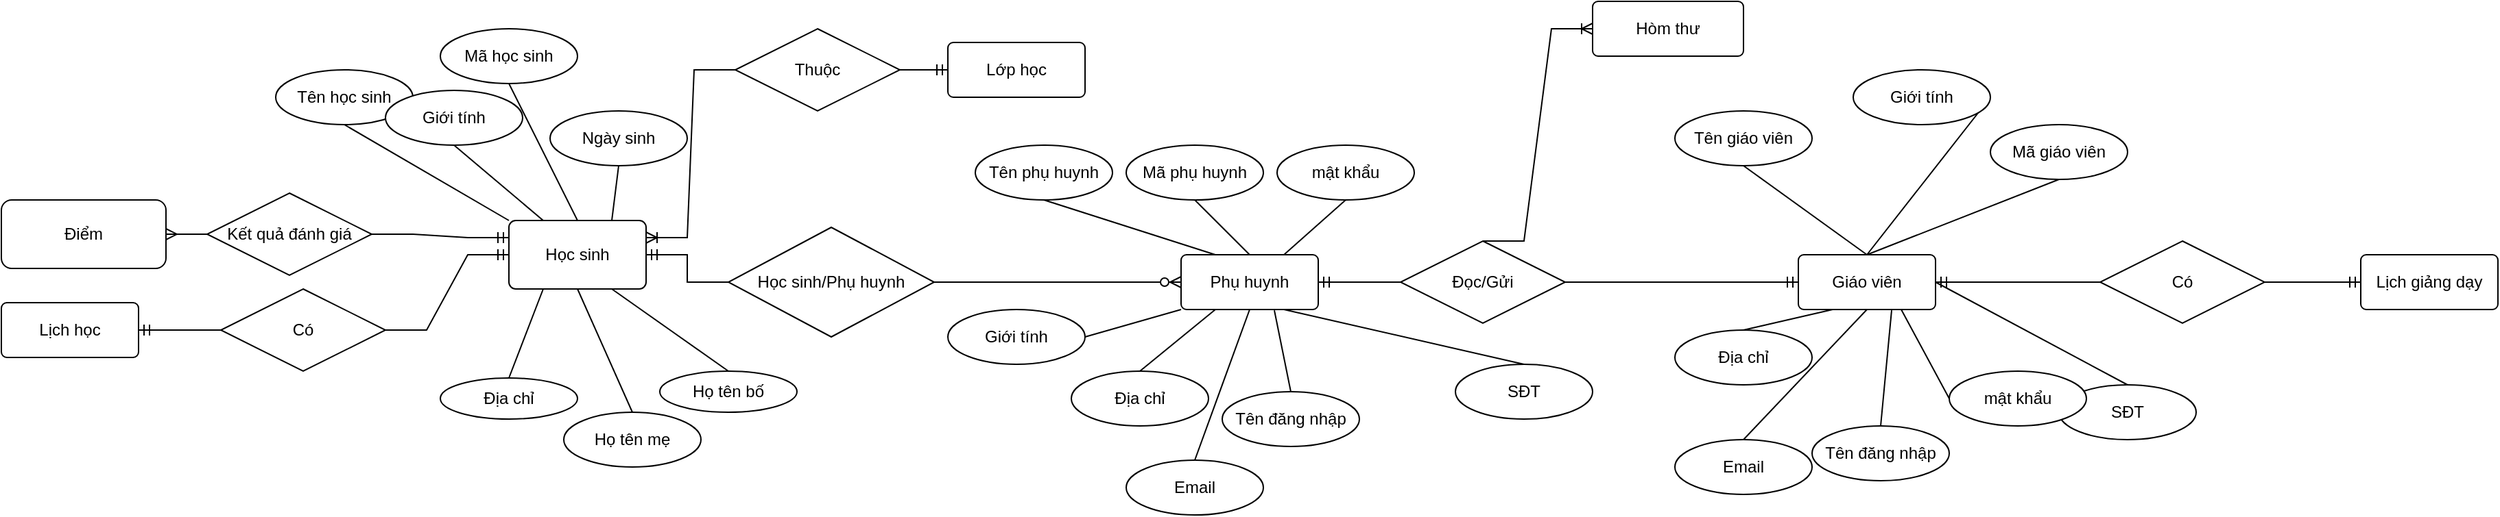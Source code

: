 <mxfile version="17.4.6" type="github">
  <diagram id="R2lEEEUBdFMjLlhIrx00" name="Page-1">
    <mxGraphModel dx="1888" dy="1647" grid="1" gridSize="10" guides="1" tooltips="1" connect="1" arrows="1" fold="1" page="1" pageScale="1" pageWidth="850" pageHeight="1100" math="0" shadow="0" extFonts="Permanent Marker^https://fonts.googleapis.com/css?family=Permanent+Marker">
      <root>
        <mxCell id="0" />
        <mxCell id="1" parent="0" />
        <mxCell id="20rutE6K3T0wXLeSd7et-3" value="Học sinh" style="rounded=1;arcSize=10;whiteSpace=wrap;html=1;align=center;" parent="1" vertex="1">
          <mxGeometry x="260" y="-270" width="100" height="50" as="geometry" />
        </mxCell>
        <mxCell id="20rutE6K3T0wXLeSd7et-4" value="Tên học sinh" style="ellipse;whiteSpace=wrap;html=1;align=center;" parent="1" vertex="1">
          <mxGeometry x="90" y="-380" width="100" height="40" as="geometry" />
        </mxCell>
        <mxCell id="20rutE6K3T0wXLeSd7et-5" value="Ngày sinh" style="ellipse;whiteSpace=wrap;html=1;align=center;" parent="1" vertex="1">
          <mxGeometry x="290" y="-350" width="100" height="40" as="geometry" />
        </mxCell>
        <mxCell id="20rutE6K3T0wXLeSd7et-6" value="Địa chỉ" style="ellipse;whiteSpace=wrap;html=1;align=center;" parent="1" vertex="1">
          <mxGeometry x="210" y="-155" width="100" height="30" as="geometry" />
        </mxCell>
        <mxCell id="20rutE6K3T0wXLeSd7et-7" value="Họ tên bố" style="ellipse;whiteSpace=wrap;html=1;align=center;" parent="1" vertex="1">
          <mxGeometry x="370" y="-160" width="100" height="30" as="geometry" />
        </mxCell>
        <mxCell id="20rutE6K3T0wXLeSd7et-8" value="Họ tên mẹ" style="ellipse;whiteSpace=wrap;html=1;align=center;" parent="1" vertex="1">
          <mxGeometry x="300" y="-130" width="100" height="40" as="geometry" />
        </mxCell>
        <mxCell id="20rutE6K3T0wXLeSd7et-9" value="Giới tính" style="ellipse;whiteSpace=wrap;html=1;align=center;" parent="1" vertex="1">
          <mxGeometry x="170" y="-365" width="100" height="40" as="geometry" />
        </mxCell>
        <mxCell id="20rutE6K3T0wXLeSd7et-10" value="Mã học sinh" style="ellipse;whiteSpace=wrap;html=1;align=center;" parent="1" vertex="1">
          <mxGeometry x="210" y="-410" width="100" height="40" as="geometry" />
        </mxCell>
        <mxCell id="20rutE6K3T0wXLeSd7et-16" value="" style="endArrow=none;html=1;rounded=0;exitX=0.5;exitY=1;exitDx=0;exitDy=0;entryX=0;entryY=0;entryDx=0;entryDy=0;" parent="1" source="20rutE6K3T0wXLeSd7et-4" target="20rutE6K3T0wXLeSd7et-3" edge="1">
          <mxGeometry relative="1" as="geometry">
            <mxPoint x="80" y="-230" as="sourcePoint" />
            <mxPoint x="240" y="-230" as="targetPoint" />
          </mxGeometry>
        </mxCell>
        <mxCell id="20rutE6K3T0wXLeSd7et-17" value="" style="endArrow=none;html=1;rounded=0;exitX=0.5;exitY=1;exitDx=0;exitDy=0;entryX=0.5;entryY=0;entryDx=0;entryDy=0;" parent="1" source="20rutE6K3T0wXLeSd7et-10" target="20rutE6K3T0wXLeSd7et-3" edge="1">
          <mxGeometry relative="1" as="geometry">
            <mxPoint x="90" y="-220" as="sourcePoint" />
            <mxPoint x="250" y="-220" as="targetPoint" />
          </mxGeometry>
        </mxCell>
        <mxCell id="20rutE6K3T0wXLeSd7et-18" value="" style="endArrow=none;html=1;rounded=0;entryX=0.5;entryY=1;entryDx=0;entryDy=0;exitX=0.75;exitY=0;exitDx=0;exitDy=0;" parent="1" source="20rutE6K3T0wXLeSd7et-3" target="20rutE6K3T0wXLeSd7et-5" edge="1">
          <mxGeometry relative="1" as="geometry">
            <mxPoint x="100" y="-210" as="sourcePoint" />
            <mxPoint x="260" y="-210" as="targetPoint" />
          </mxGeometry>
        </mxCell>
        <mxCell id="20rutE6K3T0wXLeSd7et-19" value="" style="endArrow=none;html=1;rounded=0;exitX=0.5;exitY=1;exitDx=0;exitDy=0;entryX=0.25;entryY=0;entryDx=0;entryDy=0;" parent="1" source="20rutE6K3T0wXLeSd7et-9" target="20rutE6K3T0wXLeSd7et-3" edge="1">
          <mxGeometry relative="1" as="geometry">
            <mxPoint x="110" y="-200" as="sourcePoint" />
            <mxPoint x="270" y="-200" as="targetPoint" />
          </mxGeometry>
        </mxCell>
        <mxCell id="20rutE6K3T0wXLeSd7et-20" value="" style="endArrow=none;html=1;rounded=0;exitX=0.75;exitY=1;exitDx=0;exitDy=0;entryX=0.5;entryY=0;entryDx=0;entryDy=0;" parent="1" source="20rutE6K3T0wXLeSd7et-3" target="20rutE6K3T0wXLeSd7et-7" edge="1">
          <mxGeometry relative="1" as="geometry">
            <mxPoint x="460" y="-130.5" as="sourcePoint" />
            <mxPoint x="620" y="-130.5" as="targetPoint" />
          </mxGeometry>
        </mxCell>
        <mxCell id="20rutE6K3T0wXLeSd7et-21" value="" style="endArrow=none;html=1;rounded=0;entryX=0.5;entryY=0;entryDx=0;entryDy=0;exitX=0.25;exitY=1;exitDx=0;exitDy=0;" parent="1" source="20rutE6K3T0wXLeSd7et-3" target="20rutE6K3T0wXLeSd7et-6" edge="1">
          <mxGeometry relative="1" as="geometry">
            <mxPoint x="130" y="-180" as="sourcePoint" />
            <mxPoint x="290" y="-180" as="targetPoint" />
          </mxGeometry>
        </mxCell>
        <mxCell id="20rutE6K3T0wXLeSd7et-22" value="" style="endArrow=none;html=1;rounded=0;entryX=0.5;entryY=0;entryDx=0;entryDy=0;exitX=0.5;exitY=1;exitDx=0;exitDy=0;" parent="1" source="20rutE6K3T0wXLeSd7et-3" target="20rutE6K3T0wXLeSd7et-8" edge="1">
          <mxGeometry relative="1" as="geometry">
            <mxPoint x="140" y="-170" as="sourcePoint" />
            <mxPoint x="300" y="-170" as="targetPoint" />
          </mxGeometry>
        </mxCell>
        <mxCell id="20rutE6K3T0wXLeSd7et-23" value="Phụ huynh" style="rounded=1;arcSize=10;whiteSpace=wrap;html=1;align=center;" parent="1" vertex="1">
          <mxGeometry x="750" y="-245" width="100" height="40" as="geometry" />
        </mxCell>
        <mxCell id="20rutE6K3T0wXLeSd7et-24" value="Tên phụ huynh" style="ellipse;whiteSpace=wrap;html=1;align=center;" parent="1" vertex="1">
          <mxGeometry x="600" y="-325" width="100" height="40" as="geometry" />
        </mxCell>
        <mxCell id="20rutE6K3T0wXLeSd7et-26" value="Địa chỉ" style="ellipse;whiteSpace=wrap;html=1;align=center;" parent="1" vertex="1">
          <mxGeometry x="670" y="-160" width="100" height="40" as="geometry" />
        </mxCell>
        <mxCell id="20rutE6K3T0wXLeSd7et-27" value="SĐT" style="ellipse;whiteSpace=wrap;html=1;align=center;" parent="1" vertex="1">
          <mxGeometry x="950" y="-165" width="100" height="40" as="geometry" />
        </mxCell>
        <mxCell id="20rutE6K3T0wXLeSd7et-28" value="Email" style="ellipse;whiteSpace=wrap;html=1;align=center;" parent="1" vertex="1">
          <mxGeometry x="710" y="-95" width="100" height="40" as="geometry" />
        </mxCell>
        <mxCell id="20rutE6K3T0wXLeSd7et-29" value="Mã phụ huynh" style="ellipse;whiteSpace=wrap;html=1;align=center;" parent="1" vertex="1">
          <mxGeometry x="710" y="-325" width="100" height="40" as="geometry" />
        </mxCell>
        <mxCell id="20rutE6K3T0wXLeSd7et-30" value="" style="endArrow=none;html=1;rounded=0;exitX=0.5;exitY=1;exitDx=0;exitDy=0;entryX=0.25;entryY=0;entryDx=0;entryDy=0;" parent="1" source="20rutE6K3T0wXLeSd7et-24" target="20rutE6K3T0wXLeSd7et-23" edge="1">
          <mxGeometry relative="1" as="geometry">
            <mxPoint x="580" y="-295" as="sourcePoint" />
            <mxPoint x="790" y="-245" as="targetPoint" />
          </mxGeometry>
        </mxCell>
        <mxCell id="20rutE6K3T0wXLeSd7et-31" value="" style="endArrow=none;html=1;rounded=0;exitX=0.5;exitY=1;exitDx=0;exitDy=0;entryX=0.5;entryY=0;entryDx=0;entryDy=0;" parent="1" source="20rutE6K3T0wXLeSd7et-29" target="20rutE6K3T0wXLeSd7et-23" edge="1">
          <mxGeometry relative="1" as="geometry">
            <mxPoint x="590" y="-285" as="sourcePoint" />
            <mxPoint x="750" y="-285" as="targetPoint" />
          </mxGeometry>
        </mxCell>
        <mxCell id="20rutE6K3T0wXLeSd7et-33" value="" style="endArrow=none;html=1;rounded=0;exitX=1;exitY=0.5;exitDx=0;exitDy=0;entryX=0;entryY=1;entryDx=0;entryDy=0;" parent="1" source="20rutE6K3T0wXLeSd7et-37" target="20rutE6K3T0wXLeSd7et-23" edge="1">
          <mxGeometry relative="1" as="geometry">
            <mxPoint x="660" y="-225" as="sourcePoint" />
            <mxPoint x="770" y="-265" as="targetPoint" />
          </mxGeometry>
        </mxCell>
        <mxCell id="20rutE6K3T0wXLeSd7et-34" value="" style="endArrow=none;html=1;rounded=0;exitX=0.75;exitY=1;exitDx=0;exitDy=0;entryX=0.5;entryY=0;entryDx=0;entryDy=0;" parent="1" source="20rutE6K3T0wXLeSd7et-23" target="20rutE6K3T0wXLeSd7et-27" edge="1">
          <mxGeometry relative="1" as="geometry">
            <mxPoint x="960" y="-195.5" as="sourcePoint" />
            <mxPoint x="1120" y="-195.5" as="targetPoint" />
          </mxGeometry>
        </mxCell>
        <mxCell id="20rutE6K3T0wXLeSd7et-35" value="" style="endArrow=none;html=1;rounded=0;entryX=0.5;entryY=0;entryDx=0;entryDy=0;exitX=0.25;exitY=1;exitDx=0;exitDy=0;" parent="1" source="20rutE6K3T0wXLeSd7et-23" target="20rutE6K3T0wXLeSd7et-26" edge="1">
          <mxGeometry relative="1" as="geometry">
            <mxPoint x="630" y="-245" as="sourcePoint" />
            <mxPoint x="790" y="-245" as="targetPoint" />
          </mxGeometry>
        </mxCell>
        <mxCell id="20rutE6K3T0wXLeSd7et-36" value="" style="endArrow=none;html=1;rounded=0;entryX=0.5;entryY=0;entryDx=0;entryDy=0;exitX=0.5;exitY=1;exitDx=0;exitDy=0;" parent="1" source="20rutE6K3T0wXLeSd7et-23" target="20rutE6K3T0wXLeSd7et-28" edge="1">
          <mxGeometry relative="1" as="geometry">
            <mxPoint x="640" y="-235" as="sourcePoint" />
            <mxPoint x="800" y="-235" as="targetPoint" />
          </mxGeometry>
        </mxCell>
        <mxCell id="20rutE6K3T0wXLeSd7et-37" value="Giới tính" style="ellipse;whiteSpace=wrap;html=1;align=center;" parent="1" vertex="1">
          <mxGeometry x="580" y="-205" width="100" height="40" as="geometry" />
        </mxCell>
        <mxCell id="20rutE6K3T0wXLeSd7et-53" value="Tên đăng nhập" style="ellipse;whiteSpace=wrap;html=1;align=center;" parent="1" vertex="1">
          <mxGeometry x="780" y="-145" width="100" height="40" as="geometry" />
        </mxCell>
        <mxCell id="20rutE6K3T0wXLeSd7et-54" value="mật khẩu" style="ellipse;whiteSpace=wrap;html=1;align=center;" parent="1" vertex="1">
          <mxGeometry x="820" y="-325" width="100" height="40" as="geometry" />
        </mxCell>
        <mxCell id="20rutE6K3T0wXLeSd7et-55" value="" style="endArrow=none;html=1;rounded=0;exitX=0.75;exitY=0;exitDx=0;exitDy=0;entryX=0.5;entryY=1;entryDx=0;entryDy=0;" parent="1" source="20rutE6K3T0wXLeSd7et-23" target="20rutE6K3T0wXLeSd7et-54" edge="1">
          <mxGeometry relative="1" as="geometry">
            <mxPoint x="720" y="15" as="sourcePoint" />
            <mxPoint x="880" y="15" as="targetPoint" />
          </mxGeometry>
        </mxCell>
        <mxCell id="20rutE6K3T0wXLeSd7et-56" value="" style="endArrow=none;html=1;rounded=0;exitX=0.68;exitY=1.015;exitDx=0;exitDy=0;exitPerimeter=0;entryX=0.5;entryY=0;entryDx=0;entryDy=0;" parent="1" source="20rutE6K3T0wXLeSd7et-23" target="20rutE6K3T0wXLeSd7et-53" edge="1">
          <mxGeometry relative="1" as="geometry">
            <mxPoint x="730" y="25" as="sourcePoint" />
            <mxPoint x="890" y="25" as="targetPoint" />
          </mxGeometry>
        </mxCell>
        <mxCell id="20rutE6K3T0wXLeSd7et-57" value="Giáo viên" style="rounded=1;arcSize=10;whiteSpace=wrap;html=1;align=center;" parent="1" vertex="1">
          <mxGeometry x="1200" y="-245" width="100" height="40" as="geometry" />
        </mxCell>
        <mxCell id="20rutE6K3T0wXLeSd7et-58" value="Tên giáo viên" style="ellipse;whiteSpace=wrap;html=1;align=center;" parent="1" vertex="1">
          <mxGeometry x="1110" y="-350" width="100" height="40" as="geometry" />
        </mxCell>
        <mxCell id="20rutE6K3T0wXLeSd7et-60" value="Địa chỉ" style="ellipse;whiteSpace=wrap;html=1;align=center;" parent="1" vertex="1">
          <mxGeometry x="1110" y="-190" width="100" height="40" as="geometry" />
        </mxCell>
        <mxCell id="20rutE6K3T0wXLeSd7et-61" value="SĐT" style="ellipse;whiteSpace=wrap;html=1;align=center;" parent="1" vertex="1">
          <mxGeometry x="1390" y="-150" width="100" height="40" as="geometry" />
        </mxCell>
        <mxCell id="20rutE6K3T0wXLeSd7et-62" value="Email" style="ellipse;whiteSpace=wrap;html=1;align=center;" parent="1" vertex="1">
          <mxGeometry x="1110" y="-110" width="100" height="40" as="geometry" />
        </mxCell>
        <mxCell id="20rutE6K3T0wXLeSd7et-63" value="Mã giáo viên" style="ellipse;whiteSpace=wrap;html=1;align=center;" parent="1" vertex="1">
          <mxGeometry x="1340" y="-340" width="100" height="40" as="geometry" />
        </mxCell>
        <mxCell id="20rutE6K3T0wXLeSd7et-64" value="" style="endArrow=none;html=1;rounded=0;exitX=0.5;exitY=1;exitDx=0;exitDy=0;entryX=0.5;entryY=0;entryDx=0;entryDy=0;" parent="1" source="20rutE6K3T0wXLeSd7et-58" target="20rutE6K3T0wXLeSd7et-57" edge="1">
          <mxGeometry relative="1" as="geometry">
            <mxPoint x="1035" y="-200" as="sourcePoint" />
            <mxPoint x="1195" y="-200" as="targetPoint" />
          </mxGeometry>
        </mxCell>
        <mxCell id="20rutE6K3T0wXLeSd7et-65" value="" style="endArrow=none;html=1;rounded=0;exitX=0.5;exitY=1;exitDx=0;exitDy=0;entryX=0.5;entryY=0;entryDx=0;entryDy=0;" parent="1" source="20rutE6K3T0wXLeSd7et-63" target="20rutE6K3T0wXLeSd7et-57" edge="1">
          <mxGeometry relative="1" as="geometry">
            <mxPoint x="1045" y="-190" as="sourcePoint" />
            <mxPoint x="1205" y="-190" as="targetPoint" />
          </mxGeometry>
        </mxCell>
        <mxCell id="20rutE6K3T0wXLeSd7et-67" value="" style="endArrow=none;html=1;rounded=0;exitX=1;exitY=0.5;exitDx=0;exitDy=0;entryX=0.5;entryY=0;entryDx=0;entryDy=0;" parent="1" source="20rutE6K3T0wXLeSd7et-71" target="20rutE6K3T0wXLeSd7et-57" edge="1">
          <mxGeometry relative="1" as="geometry">
            <mxPoint x="1115" y="-130" as="sourcePoint" />
            <mxPoint x="1225" y="-170" as="targetPoint" />
          </mxGeometry>
        </mxCell>
        <mxCell id="20rutE6K3T0wXLeSd7et-68" value="" style="endArrow=none;html=1;rounded=0;exitX=1;exitY=0.5;exitDx=0;exitDy=0;entryX=0.5;entryY=0;entryDx=0;entryDy=0;" parent="1" source="20rutE6K3T0wXLeSd7et-57" target="20rutE6K3T0wXLeSd7et-61" edge="1">
          <mxGeometry relative="1" as="geometry">
            <mxPoint x="1415" y="-100.5" as="sourcePoint" />
            <mxPoint x="1575" y="-100.5" as="targetPoint" />
          </mxGeometry>
        </mxCell>
        <mxCell id="20rutE6K3T0wXLeSd7et-69" value="" style="endArrow=none;html=1;rounded=0;entryX=0.5;entryY=0;entryDx=0;entryDy=0;exitX=0.25;exitY=1;exitDx=0;exitDy=0;" parent="1" source="20rutE6K3T0wXLeSd7et-57" target="20rutE6K3T0wXLeSd7et-60" edge="1">
          <mxGeometry relative="1" as="geometry">
            <mxPoint x="1085" y="-150" as="sourcePoint" />
            <mxPoint x="1245" y="-150" as="targetPoint" />
          </mxGeometry>
        </mxCell>
        <mxCell id="20rutE6K3T0wXLeSd7et-70" value="" style="endArrow=none;html=1;rounded=0;entryX=0.5;entryY=0;entryDx=0;entryDy=0;exitX=0.5;exitY=1;exitDx=0;exitDy=0;" parent="1" source="20rutE6K3T0wXLeSd7et-57" target="20rutE6K3T0wXLeSd7et-62" edge="1">
          <mxGeometry relative="1" as="geometry">
            <mxPoint x="1095" y="-140" as="sourcePoint" />
            <mxPoint x="1255" y="-140" as="targetPoint" />
          </mxGeometry>
        </mxCell>
        <mxCell id="20rutE6K3T0wXLeSd7et-71" value="Giới tính" style="ellipse;whiteSpace=wrap;html=1;align=center;" parent="1" vertex="1">
          <mxGeometry x="1240" y="-380" width="100" height="40" as="geometry" />
        </mxCell>
        <mxCell id="20rutE6K3T0wXLeSd7et-72" value="Tên đăng nhập" style="ellipse;whiteSpace=wrap;html=1;align=center;" parent="1" vertex="1">
          <mxGeometry x="1210" y="-120" width="100" height="40" as="geometry" />
        </mxCell>
        <mxCell id="20rutE6K3T0wXLeSd7et-73" value="mật khẩu" style="ellipse;whiteSpace=wrap;html=1;align=center;" parent="1" vertex="1">
          <mxGeometry x="1310" y="-160" width="100" height="40" as="geometry" />
        </mxCell>
        <mxCell id="20rutE6K3T0wXLeSd7et-74" value="" style="endArrow=none;html=1;rounded=0;exitX=0.75;exitY=1;exitDx=0;exitDy=0;entryX=0;entryY=0.5;entryDx=0;entryDy=0;" parent="1" source="20rutE6K3T0wXLeSd7et-57" target="20rutE6K3T0wXLeSd7et-73" edge="1">
          <mxGeometry relative="1" as="geometry">
            <mxPoint x="1175" y="110" as="sourcePoint" />
            <mxPoint x="1335" y="110" as="targetPoint" />
          </mxGeometry>
        </mxCell>
        <mxCell id="20rutE6K3T0wXLeSd7et-75" value="" style="endArrow=none;html=1;rounded=0;exitX=0.68;exitY=1.015;exitDx=0;exitDy=0;exitPerimeter=0;entryX=0.5;entryY=0;entryDx=0;entryDy=0;" parent="1" source="20rutE6K3T0wXLeSd7et-57" target="20rutE6K3T0wXLeSd7et-72" edge="1">
          <mxGeometry relative="1" as="geometry">
            <mxPoint x="1185" y="120" as="sourcePoint" />
            <mxPoint x="1345" y="120" as="targetPoint" />
          </mxGeometry>
        </mxCell>
        <mxCell id="20rutE6K3T0wXLeSd7et-76" value="Học sinh/Phụ huynh" style="shape=rhombus;perimeter=rhombusPerimeter;whiteSpace=wrap;html=1;align=center;" parent="1" vertex="1">
          <mxGeometry x="420" y="-265" width="150" height="80" as="geometry" />
        </mxCell>
        <mxCell id="20rutE6K3T0wXLeSd7et-77" value="" style="edgeStyle=entityRelationEdgeStyle;fontSize=12;html=1;endArrow=ERmandOne;rounded=0;entryX=1;entryY=0.5;entryDx=0;entryDy=0;exitX=0;exitY=0.5;exitDx=0;exitDy=0;" parent="1" source="20rutE6K3T0wXLeSd7et-76" target="20rutE6K3T0wXLeSd7et-3" edge="1">
          <mxGeometry width="100" height="100" relative="1" as="geometry">
            <mxPoint x="450" y="40" as="sourcePoint" />
            <mxPoint x="550" y="-60" as="targetPoint" />
          </mxGeometry>
        </mxCell>
        <mxCell id="20rutE6K3T0wXLeSd7et-78" value="" style="edgeStyle=entityRelationEdgeStyle;fontSize=12;html=1;endArrow=ERzeroToMany;endFill=1;rounded=0;exitX=1;exitY=0.5;exitDx=0;exitDy=0;entryX=0;entryY=0.5;entryDx=0;entryDy=0;" parent="1" source="20rutE6K3T0wXLeSd7et-76" target="20rutE6K3T0wXLeSd7et-23" edge="1">
          <mxGeometry width="100" height="100" relative="1" as="geometry">
            <mxPoint x="580" y="-225" as="sourcePoint" />
            <mxPoint x="740" y="-275" as="targetPoint" />
          </mxGeometry>
        </mxCell>
        <mxCell id="20rutE6K3T0wXLeSd7et-79" value="Hòm thư" style="rounded=1;arcSize=10;whiteSpace=wrap;html=1;align=center;" parent="1" vertex="1">
          <mxGeometry x="1050" y="-430" width="110" height="40" as="geometry" />
        </mxCell>
        <mxCell id="20rutE6K3T0wXLeSd7et-80" value="Đọc/Gửi" style="shape=rhombus;perimeter=rhombusPerimeter;whiteSpace=wrap;html=1;align=center;" parent="1" vertex="1">
          <mxGeometry x="910" y="-255" width="120" height="60" as="geometry" />
        </mxCell>
        <mxCell id="20rutE6K3T0wXLeSd7et-87" value="" style="edgeStyle=entityRelationEdgeStyle;fontSize=12;html=1;endArrow=ERmandOne;rounded=0;exitX=0;exitY=0.5;exitDx=0;exitDy=0;entryX=1;entryY=0.5;entryDx=0;entryDy=0;" parent="1" source="20rutE6K3T0wXLeSd7et-80" target="20rutE6K3T0wXLeSd7et-23" edge="1">
          <mxGeometry width="100" height="100" relative="1" as="geometry">
            <mxPoint x="790" y="-145" as="sourcePoint" />
            <mxPoint x="900" y="-245" as="targetPoint" />
          </mxGeometry>
        </mxCell>
        <mxCell id="20rutE6K3T0wXLeSd7et-89" value="" style="edgeStyle=entityRelationEdgeStyle;fontSize=12;html=1;endArrow=ERoneToMany;rounded=0;exitX=0.5;exitY=0;exitDx=0;exitDy=0;entryX=0;entryY=0.5;entryDx=0;entryDy=0;" parent="1" source="20rutE6K3T0wXLeSd7et-80" target="20rutE6K3T0wXLeSd7et-79" edge="1">
          <mxGeometry width="100" height="100" relative="1" as="geometry">
            <mxPoint x="980" y="-255" as="sourcePoint" />
            <mxPoint x="1040" y="-345" as="targetPoint" />
          </mxGeometry>
        </mxCell>
        <mxCell id="20rutE6K3T0wXLeSd7et-90" value="" style="edgeStyle=entityRelationEdgeStyle;fontSize=12;html=1;endArrow=ERmandOne;rounded=0;entryX=0;entryY=0.5;entryDx=0;entryDy=0;exitX=1;exitY=0.5;exitDx=0;exitDy=0;" parent="1" source="20rutE6K3T0wXLeSd7et-80" target="20rutE6K3T0wXLeSd7et-57" edge="1">
          <mxGeometry width="100" height="100" relative="1" as="geometry">
            <mxPoint x="1140" y="-30" as="sourcePoint" />
            <mxPoint x="1240" y="-130" as="targetPoint" />
          </mxGeometry>
        </mxCell>
        <mxCell id="caeyQCko749DyffCm27o-2" value="Điểm" style="rounded=1;whiteSpace=wrap;html=1;" vertex="1" parent="1">
          <mxGeometry x="-110" y="-285" width="120" height="50" as="geometry" />
        </mxCell>
        <mxCell id="caeyQCko749DyffCm27o-3" value="Kết quả đánh giá" style="shape=rhombus;perimeter=rhombusPerimeter;whiteSpace=wrap;html=1;align=center;" vertex="1" parent="1">
          <mxGeometry x="40" y="-290" width="120" height="60" as="geometry" />
        </mxCell>
        <mxCell id="caeyQCko749DyffCm27o-8" value="" style="edgeStyle=entityRelationEdgeStyle;fontSize=12;html=1;endArrow=ERmany;rounded=0;entryX=1;entryY=0.5;entryDx=0;entryDy=0;exitX=0;exitY=0.5;exitDx=0;exitDy=0;" edge="1" parent="1" source="caeyQCko749DyffCm27o-3" target="caeyQCko749DyffCm27o-2">
          <mxGeometry width="100" height="100" relative="1" as="geometry">
            <mxPoint x="-130" y="20" as="sourcePoint" />
            <mxPoint x="-30" y="-80" as="targetPoint" />
          </mxGeometry>
        </mxCell>
        <mxCell id="caeyQCko749DyffCm27o-15" value="" style="edgeStyle=entityRelationEdgeStyle;fontSize=12;html=1;endArrow=ERmandOne;rounded=0;entryX=0;entryY=0.25;entryDx=0;entryDy=0;exitX=1;exitY=0.5;exitDx=0;exitDy=0;" edge="1" parent="1" source="caeyQCko749DyffCm27o-3" target="20rutE6K3T0wXLeSd7et-3">
          <mxGeometry width="100" height="100" relative="1" as="geometry">
            <mxPoint x="160" y="-120" as="sourcePoint" />
            <mxPoint x="260" y="-220" as="targetPoint" />
          </mxGeometry>
        </mxCell>
        <mxCell id="caeyQCko749DyffCm27o-16" value="Lớp học" style="rounded=1;arcSize=10;whiteSpace=wrap;html=1;align=center;" vertex="1" parent="1">
          <mxGeometry x="580" y="-400" width="100" height="40" as="geometry" />
        </mxCell>
        <mxCell id="caeyQCko749DyffCm27o-17" value="" style="edgeStyle=entityRelationEdgeStyle;fontSize=12;html=1;endArrow=ERoneToMany;rounded=0;entryX=1;entryY=0.25;entryDx=0;entryDy=0;exitX=0;exitY=0.5;exitDx=0;exitDy=0;" edge="1" parent="1" source="caeyQCko749DyffCm27o-18" target="20rutE6K3T0wXLeSd7et-3">
          <mxGeometry width="100" height="100" relative="1" as="geometry">
            <mxPoint x="370" y="-360" as="sourcePoint" />
            <mxPoint x="460" y="-330" as="targetPoint" />
          </mxGeometry>
        </mxCell>
        <mxCell id="caeyQCko749DyffCm27o-18" value="Thuộc" style="shape=rhombus;perimeter=rhombusPerimeter;whiteSpace=wrap;html=1;align=center;" vertex="1" parent="1">
          <mxGeometry x="425" y="-410" width="120" height="60" as="geometry" />
        </mxCell>
        <mxCell id="caeyQCko749DyffCm27o-20" value="" style="edgeStyle=entityRelationEdgeStyle;fontSize=12;html=1;endArrow=ERmandOne;rounded=0;entryX=0;entryY=0.5;entryDx=0;entryDy=0;exitX=1;exitY=0.5;exitDx=0;exitDy=0;" edge="1" parent="1" source="caeyQCko749DyffCm27o-18" target="caeyQCko749DyffCm27o-16">
          <mxGeometry width="100" height="100" relative="1" as="geometry">
            <mxPoint x="520" y="-320" as="sourcePoint" />
            <mxPoint x="620" y="-420" as="targetPoint" />
          </mxGeometry>
        </mxCell>
        <mxCell id="caeyQCko749DyffCm27o-21" value="Có" style="shape=rhombus;perimeter=rhombusPerimeter;whiteSpace=wrap;html=1;align=center;" vertex="1" parent="1">
          <mxGeometry x="1420" y="-255" width="120" height="60" as="geometry" />
        </mxCell>
        <mxCell id="caeyQCko749DyffCm27o-22" value="Lịch giảng dạy" style="rounded=1;arcSize=10;whiteSpace=wrap;html=1;align=center;" vertex="1" parent="1">
          <mxGeometry x="1610" y="-245" width="100" height="40" as="geometry" />
        </mxCell>
        <mxCell id="caeyQCko749DyffCm27o-23" value="" style="edgeStyle=entityRelationEdgeStyle;fontSize=12;html=1;endArrow=ERmandOne;rounded=0;entryX=0;entryY=0.5;entryDx=0;entryDy=0;exitX=1;exitY=0.5;exitDx=0;exitDy=0;" edge="1" parent="1" source="caeyQCko749DyffCm27o-21" target="caeyQCko749DyffCm27o-22">
          <mxGeometry width="100" height="100" relative="1" as="geometry">
            <mxPoint x="1540" y="-195" as="sourcePoint" />
            <mxPoint x="1640" y="-295" as="targetPoint" />
          </mxGeometry>
        </mxCell>
        <mxCell id="caeyQCko749DyffCm27o-24" value="" style="edgeStyle=entityRelationEdgeStyle;fontSize=12;html=1;endArrow=ERmandOne;rounded=0;entryX=1;entryY=0.5;entryDx=0;entryDy=0;exitX=0;exitY=0.5;exitDx=0;exitDy=0;" edge="1" parent="1" source="caeyQCko749DyffCm27o-21" target="20rutE6K3T0wXLeSd7et-57">
          <mxGeometry width="100" height="100" relative="1" as="geometry">
            <mxPoint x="1350" y="-155" as="sourcePoint" />
            <mxPoint x="1450" y="-255" as="targetPoint" />
          </mxGeometry>
        </mxCell>
        <mxCell id="caeyQCko749DyffCm27o-26" value="Có" style="shape=rhombus;perimeter=rhombusPerimeter;whiteSpace=wrap;html=1;align=center;" vertex="1" parent="1">
          <mxGeometry x="50" y="-220" width="120" height="60" as="geometry" />
        </mxCell>
        <mxCell id="caeyQCko749DyffCm27o-27" value="Lịch học" style="rounded=1;arcSize=10;whiteSpace=wrap;html=1;align=center;" vertex="1" parent="1">
          <mxGeometry x="-110" y="-210" width="100" height="40" as="geometry" />
        </mxCell>
        <mxCell id="caeyQCko749DyffCm27o-29" value="" style="edgeStyle=entityRelationEdgeStyle;fontSize=12;html=1;endArrow=ERmandOne;rounded=0;entryX=1;entryY=0.5;entryDx=0;entryDy=0;exitX=0;exitY=0.5;exitDx=0;exitDy=0;" edge="1" parent="1" source="caeyQCko749DyffCm27o-26" target="caeyQCko749DyffCm27o-27">
          <mxGeometry width="100" height="100" relative="1" as="geometry">
            <mxPoint as="sourcePoint" />
            <mxPoint x="100" y="-100" as="targetPoint" />
          </mxGeometry>
        </mxCell>
        <mxCell id="caeyQCko749DyffCm27o-30" value="" style="edgeStyle=entityRelationEdgeStyle;fontSize=12;html=1;endArrow=ERmandOne;rounded=0;exitX=1;exitY=0.5;exitDx=0;exitDy=0;entryX=0;entryY=0.5;entryDx=0;entryDy=0;" edge="1" parent="1" source="caeyQCko749DyffCm27o-26" target="20rutE6K3T0wXLeSd7et-3">
          <mxGeometry width="100" height="100" relative="1" as="geometry">
            <mxPoint x="190" y="-60" as="sourcePoint" />
            <mxPoint x="260" y="-220" as="targetPoint" />
          </mxGeometry>
        </mxCell>
      </root>
    </mxGraphModel>
  </diagram>
</mxfile>
